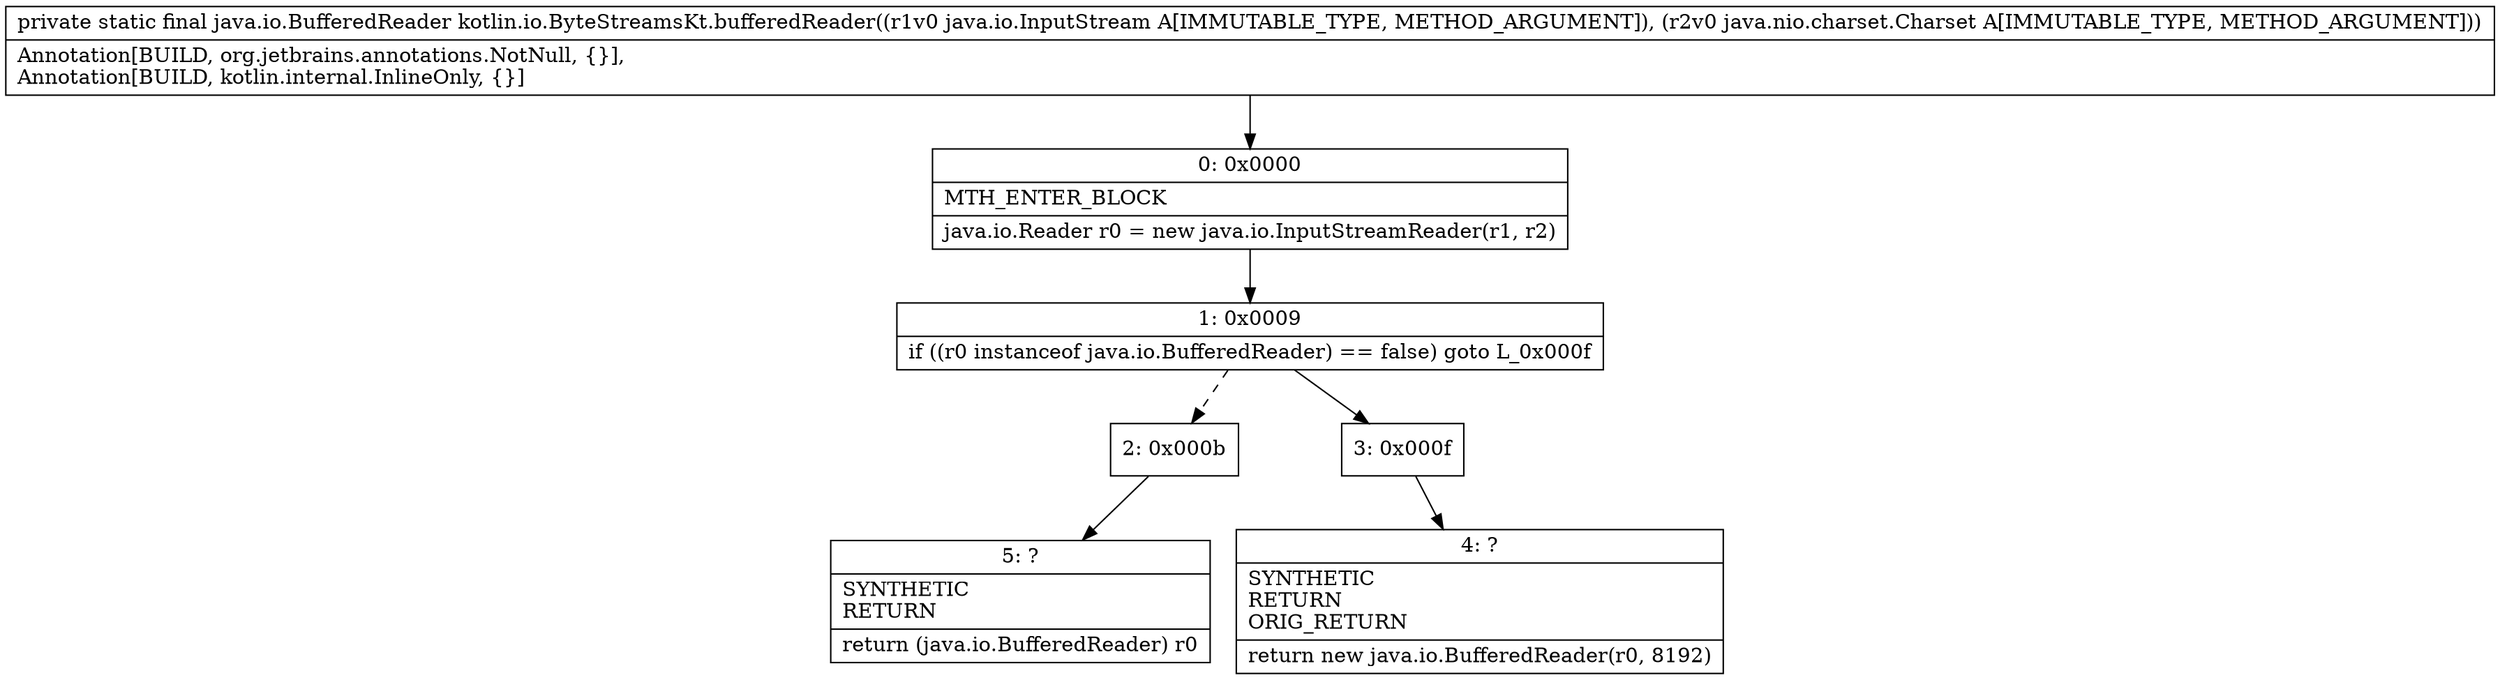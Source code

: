 digraph "CFG forkotlin.io.ByteStreamsKt.bufferedReader(Ljava\/io\/InputStream;Ljava\/nio\/charset\/Charset;)Ljava\/io\/BufferedReader;" {
Node_0 [shape=record,label="{0\:\ 0x0000|MTH_ENTER_BLOCK\l|java.io.Reader r0 = new java.io.InputStreamReader(r1, r2)\l}"];
Node_1 [shape=record,label="{1\:\ 0x0009|if ((r0 instanceof java.io.BufferedReader) == false) goto L_0x000f\l}"];
Node_2 [shape=record,label="{2\:\ 0x000b}"];
Node_3 [shape=record,label="{3\:\ 0x000f}"];
Node_4 [shape=record,label="{4\:\ ?|SYNTHETIC\lRETURN\lORIG_RETURN\l|return new java.io.BufferedReader(r0, 8192)\l}"];
Node_5 [shape=record,label="{5\:\ ?|SYNTHETIC\lRETURN\l|return (java.io.BufferedReader) r0\l}"];
MethodNode[shape=record,label="{private static final java.io.BufferedReader kotlin.io.ByteStreamsKt.bufferedReader((r1v0 java.io.InputStream A[IMMUTABLE_TYPE, METHOD_ARGUMENT]), (r2v0 java.nio.charset.Charset A[IMMUTABLE_TYPE, METHOD_ARGUMENT]))  | Annotation[BUILD, org.jetbrains.annotations.NotNull, \{\}], \lAnnotation[BUILD, kotlin.internal.InlineOnly, \{\}]\l}"];
MethodNode -> Node_0;
Node_0 -> Node_1;
Node_1 -> Node_2[style=dashed];
Node_1 -> Node_3;
Node_2 -> Node_5;
Node_3 -> Node_4;
}

